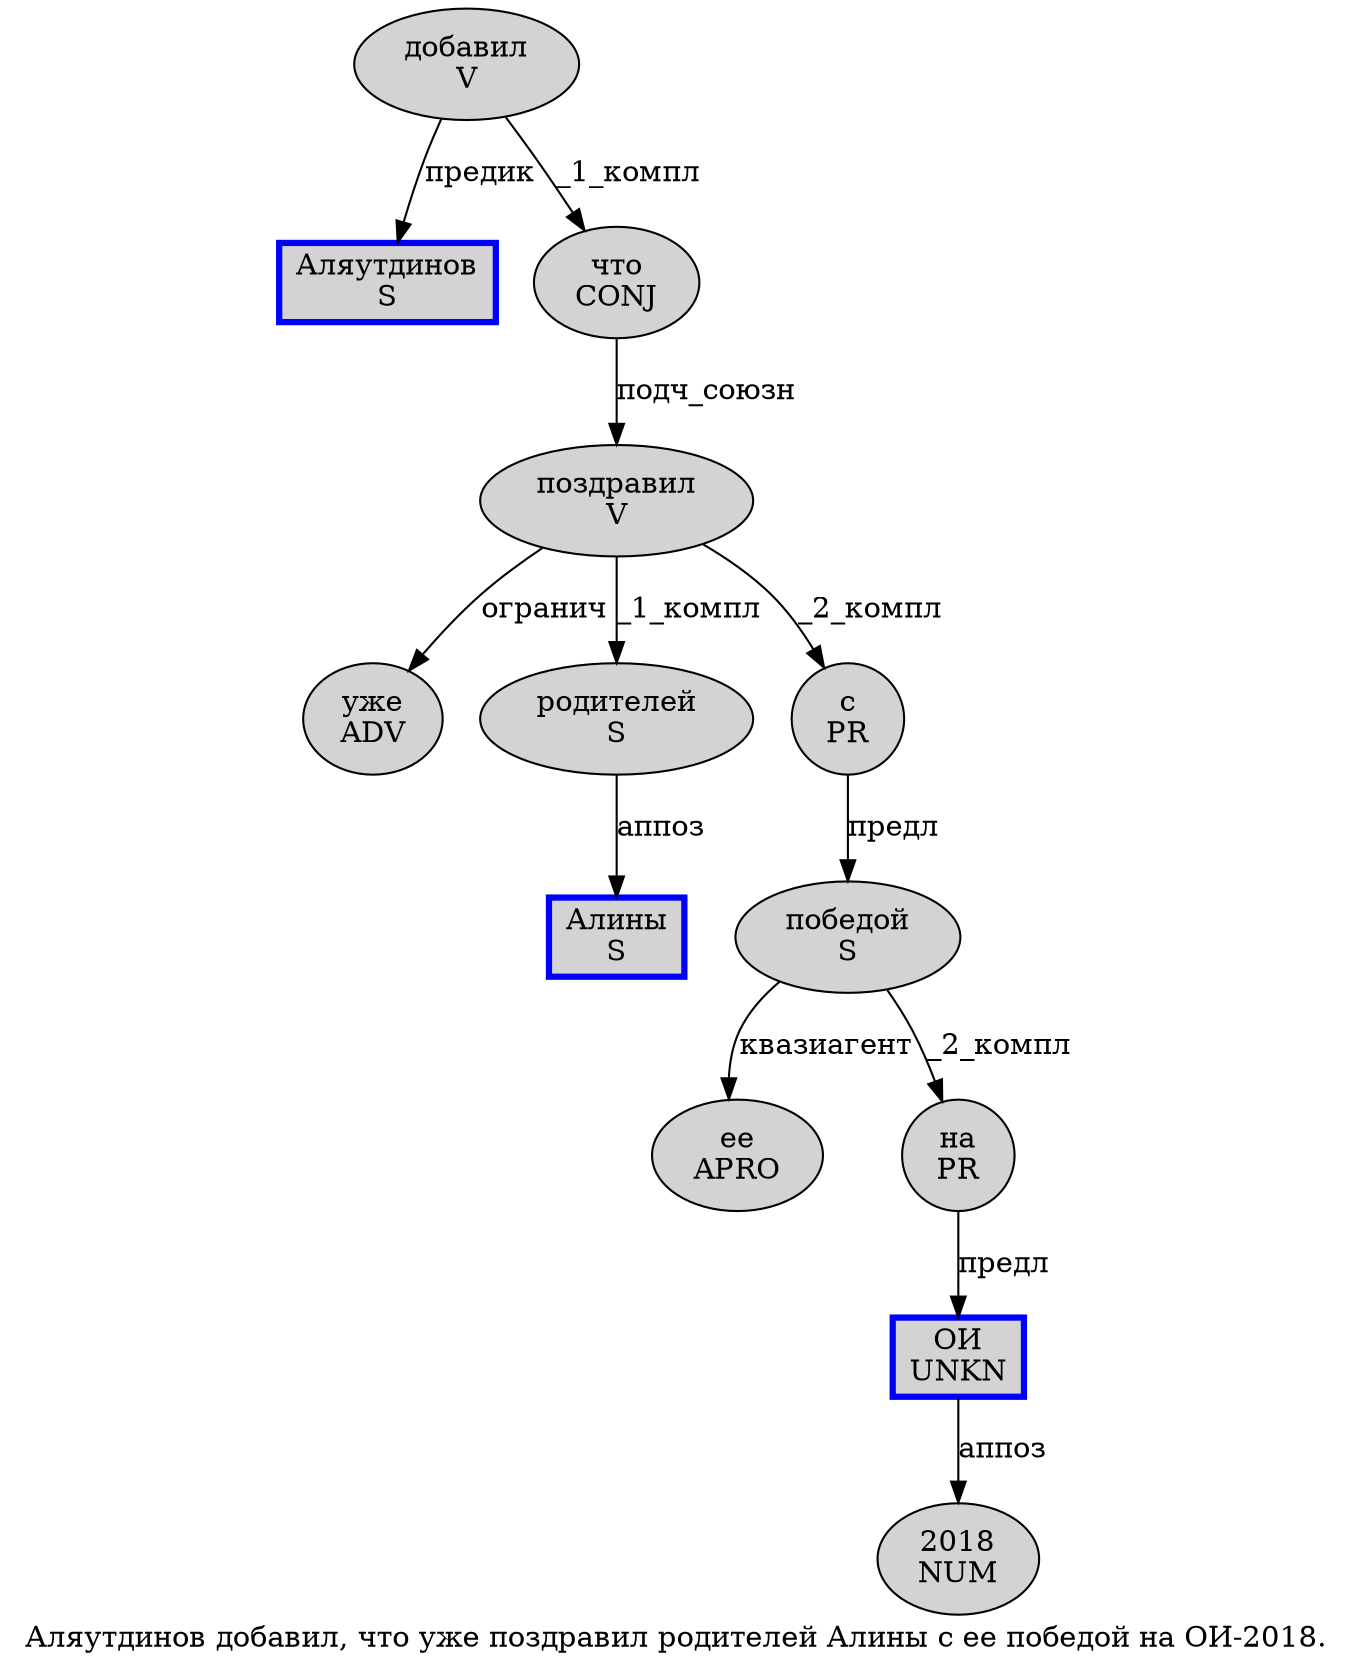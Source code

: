 digraph SENTENCE_1254 {
	graph [label="Аляутдинов добавил, что уже поздравил родителей Алины с ее победой на ОИ-2018."]
	node [style=filled]
		0 [label="Аляутдинов
S" color=blue fillcolor=lightgray penwidth=3 shape=box]
		1 [label="добавил
V" color="" fillcolor=lightgray penwidth=1 shape=ellipse]
		3 [label="что
CONJ" color="" fillcolor=lightgray penwidth=1 shape=ellipse]
		4 [label="уже
ADV" color="" fillcolor=lightgray penwidth=1 shape=ellipse]
		5 [label="поздравил
V" color="" fillcolor=lightgray penwidth=1 shape=ellipse]
		6 [label="родителей
S" color="" fillcolor=lightgray penwidth=1 shape=ellipse]
		7 [label="Алины
S" color=blue fillcolor=lightgray penwidth=3 shape=box]
		8 [label="с
PR" color="" fillcolor=lightgray penwidth=1 shape=ellipse]
		9 [label="ее
APRO" color="" fillcolor=lightgray penwidth=1 shape=ellipse]
		10 [label="победой
S" color="" fillcolor=lightgray penwidth=1 shape=ellipse]
		11 [label="на
PR" color="" fillcolor=lightgray penwidth=1 shape=ellipse]
		12 [label="ОИ
UNKN" color=blue fillcolor=lightgray penwidth=3 shape=box]
		14 [label="2018
NUM" color="" fillcolor=lightgray penwidth=1 shape=ellipse]
			12 -> 14 [label="аппоз"]
			1 -> 0 [label="предик"]
			1 -> 3 [label="_1_компл"]
			5 -> 4 [label="огранич"]
			5 -> 6 [label="_1_компл"]
			5 -> 8 [label="_2_компл"]
			6 -> 7 [label="аппоз"]
			11 -> 12 [label="предл"]
			3 -> 5 [label="подч_союзн"]
			8 -> 10 [label="предл"]
			10 -> 9 [label="квазиагент"]
			10 -> 11 [label="_2_компл"]
}